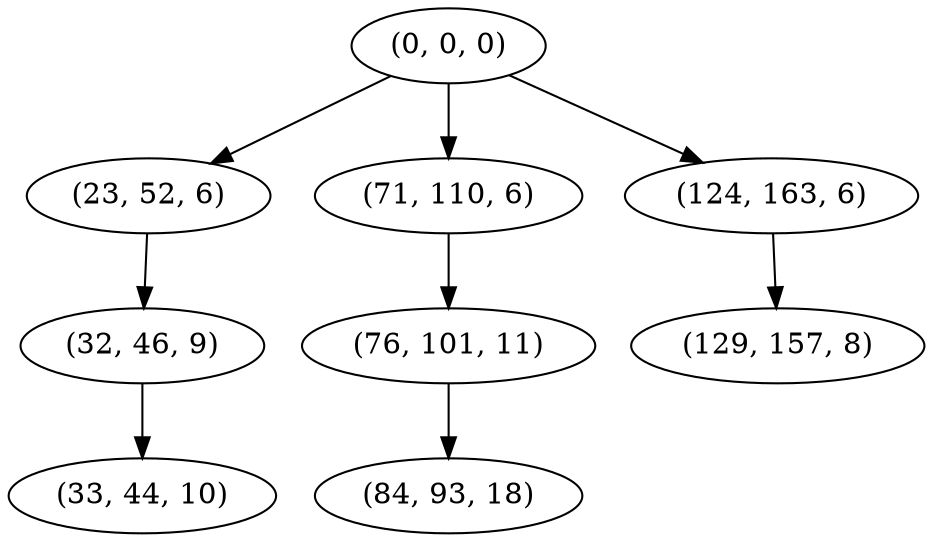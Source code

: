 digraph tree {
    "(0, 0, 0)";
    "(23, 52, 6)";
    "(32, 46, 9)";
    "(33, 44, 10)";
    "(71, 110, 6)";
    "(76, 101, 11)";
    "(84, 93, 18)";
    "(124, 163, 6)";
    "(129, 157, 8)";
    "(0, 0, 0)" -> "(23, 52, 6)";
    "(0, 0, 0)" -> "(71, 110, 6)";
    "(0, 0, 0)" -> "(124, 163, 6)";
    "(23, 52, 6)" -> "(32, 46, 9)";
    "(32, 46, 9)" -> "(33, 44, 10)";
    "(71, 110, 6)" -> "(76, 101, 11)";
    "(76, 101, 11)" -> "(84, 93, 18)";
    "(124, 163, 6)" -> "(129, 157, 8)";
}
